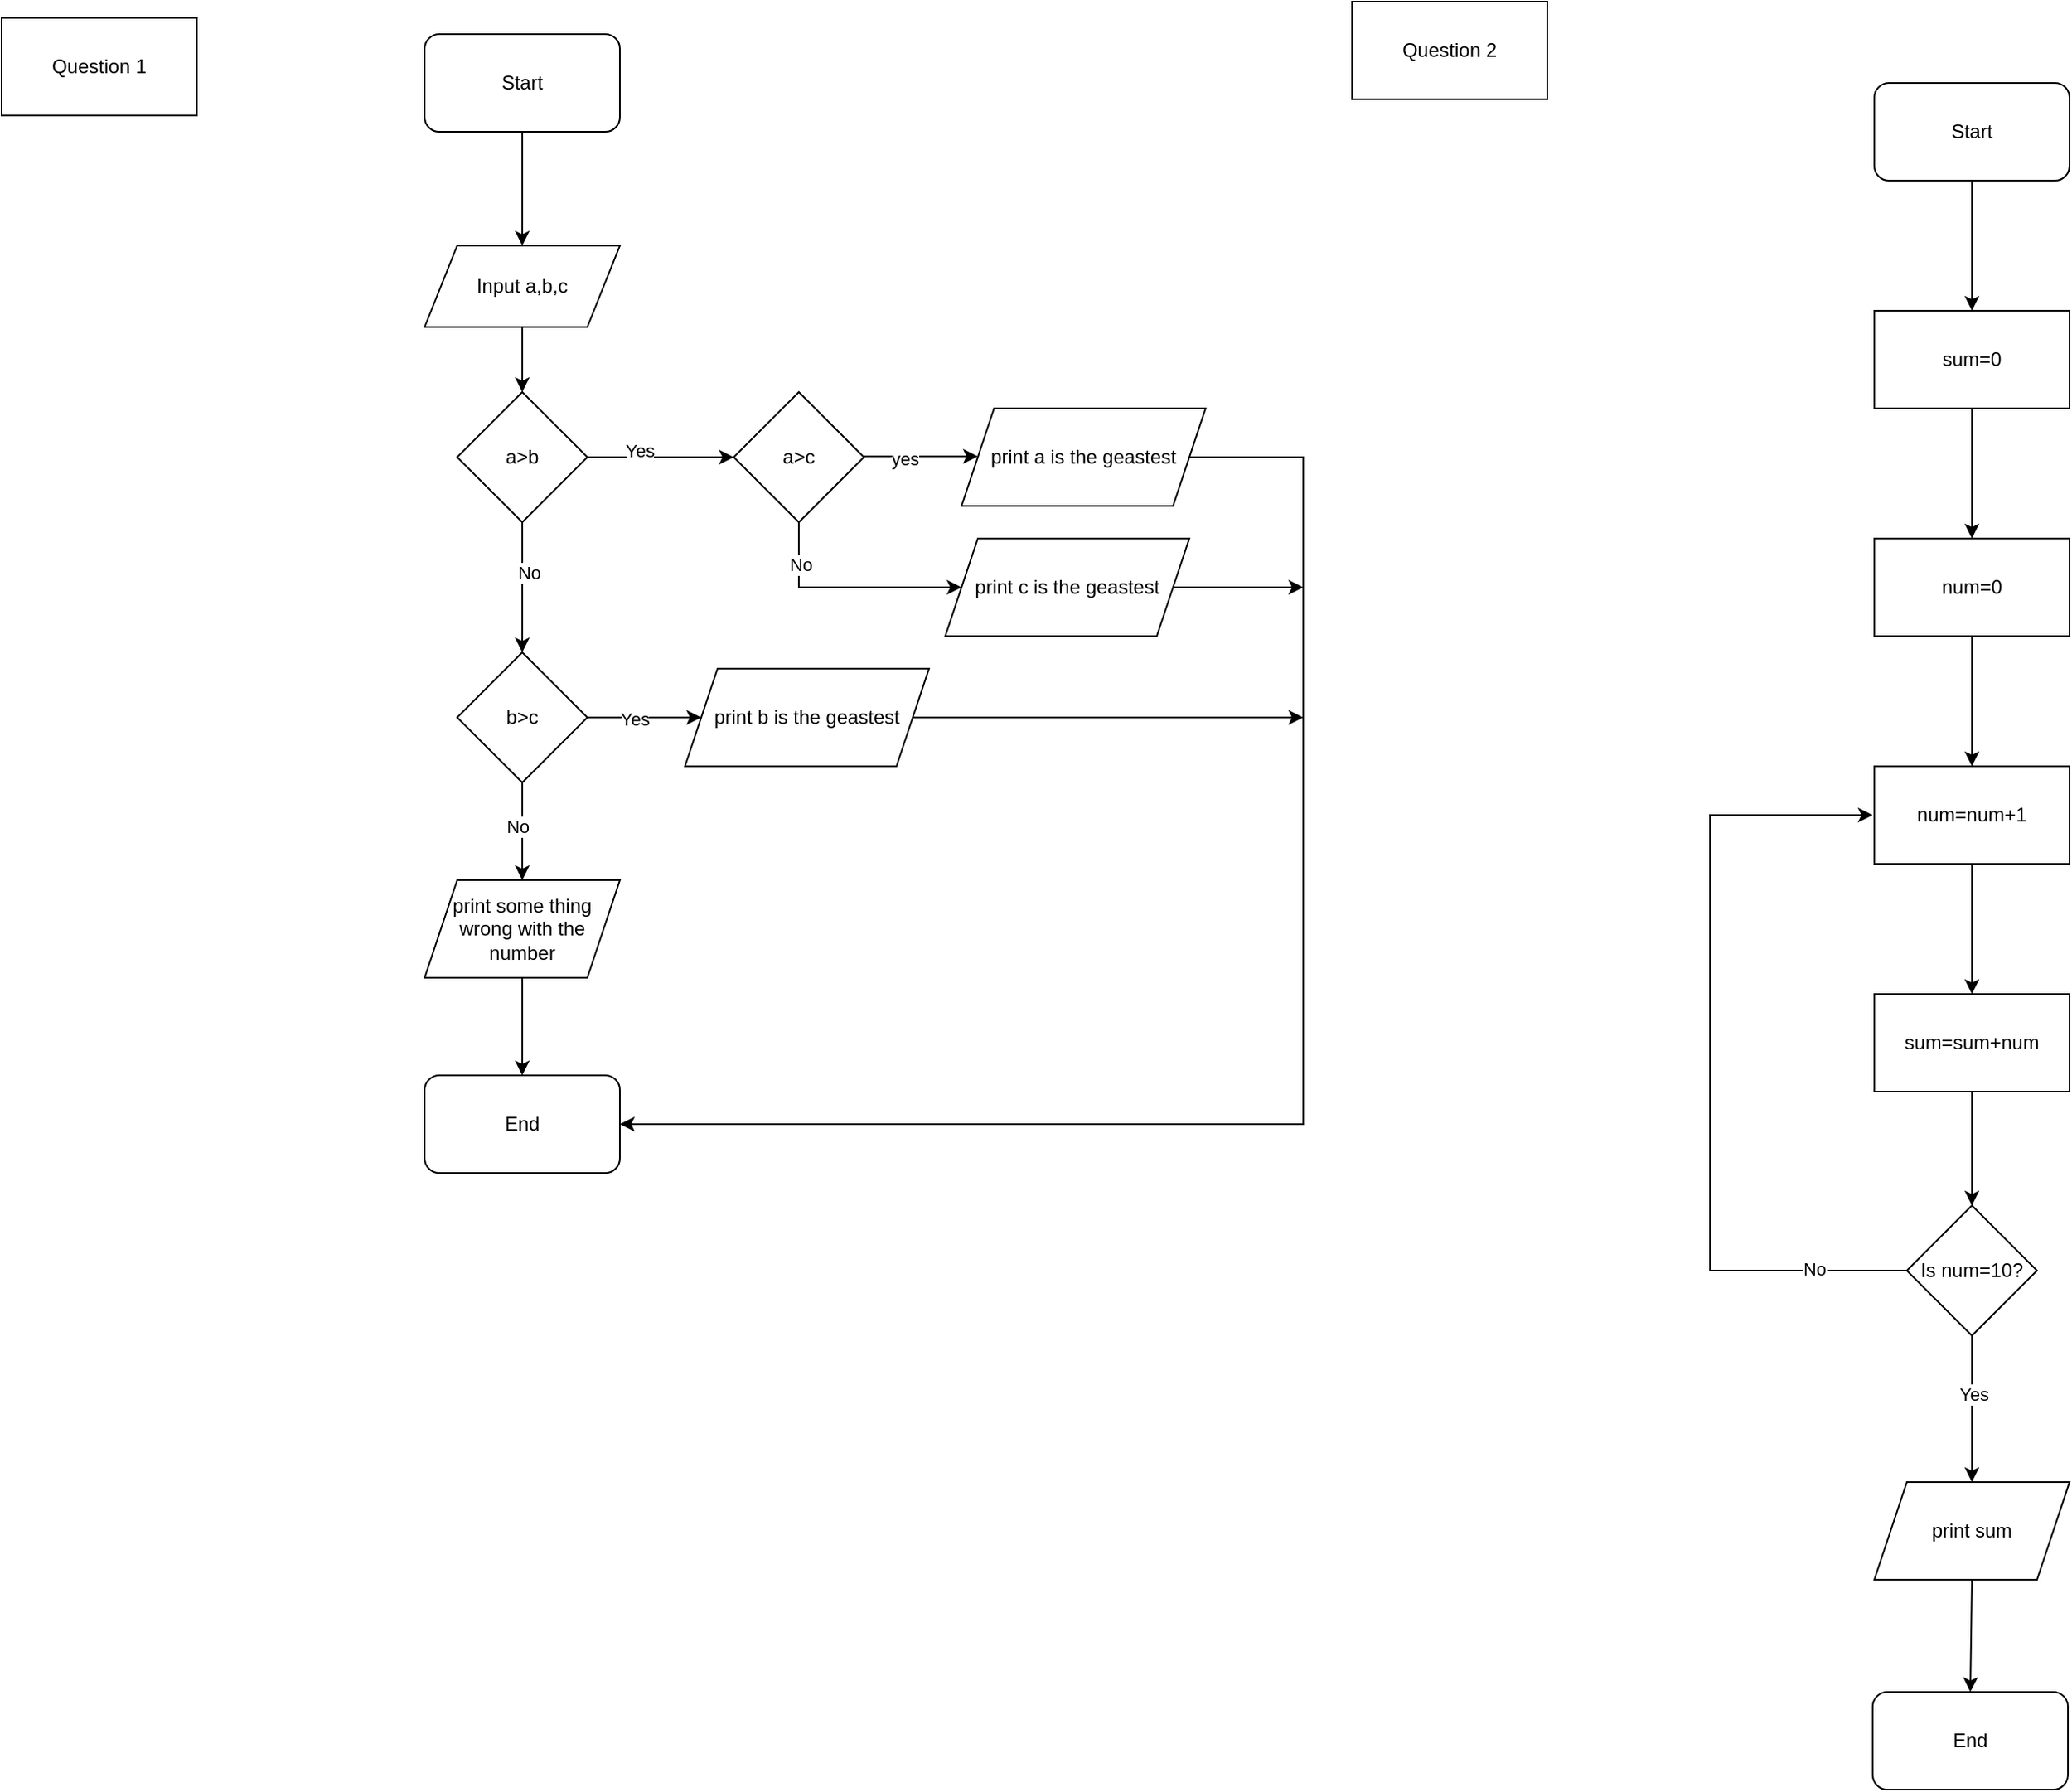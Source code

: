 <mxfile version="22.1.3" type="github">
  <diagram name="第 1 页" id="LxhMGTJQKrq0RmWp3fId">
    <mxGraphModel dx="1253" dy="711" grid="1" gridSize="10" guides="1" tooltips="1" connect="1" arrows="1" fold="1" page="1" pageScale="1" pageWidth="827" pageHeight="1169" math="0" shadow="0">
      <root>
        <mxCell id="0" />
        <mxCell id="1" parent="0" />
        <mxCell id="YxiNmTXXxCwCdmfokw9f-1" value="Input a,b,c" style="shape=parallelogram;perimeter=parallelogramPerimeter;whiteSpace=wrap;html=1;fixedSize=1;" parent="1" vertex="1">
          <mxGeometry x="350" y="280" width="120" height="50" as="geometry" />
        </mxCell>
        <mxCell id="MdCAw-Lzw2xr19QINidt-1" value="Start" style="rounded=1;whiteSpace=wrap;html=1;" parent="1" vertex="1">
          <mxGeometry x="350" y="150" width="120" height="60" as="geometry" />
        </mxCell>
        <mxCell id="MdCAw-Lzw2xr19QINidt-5" value="" style="edgeStyle=orthogonalEdgeStyle;rounded=0;orthogonalLoop=1;jettySize=auto;html=1;" parent="1" source="MdCAw-Lzw2xr19QINidt-3" edge="1">
          <mxGeometry relative="1" as="geometry">
            <mxPoint x="540" y="410" as="targetPoint" />
          </mxGeometry>
        </mxCell>
        <mxCell id="MdCAw-Lzw2xr19QINidt-6" value="Yes" style="edgeLabel;html=1;align=center;verticalAlign=middle;resizable=0;points=[];" parent="MdCAw-Lzw2xr19QINidt-5" vertex="1" connectable="0">
          <mxGeometry x="-0.307" y="4" relative="1" as="geometry">
            <mxPoint as="offset" />
          </mxGeometry>
        </mxCell>
        <mxCell id="MdCAw-Lzw2xr19QINidt-10" value="" style="edgeStyle=orthogonalEdgeStyle;rounded=0;orthogonalLoop=1;jettySize=auto;html=1;" parent="1" source="MdCAw-Lzw2xr19QINidt-3" target="MdCAw-Lzw2xr19QINidt-9" edge="1">
          <mxGeometry relative="1" as="geometry" />
        </mxCell>
        <mxCell id="MdCAw-Lzw2xr19QINidt-11" value="No" style="edgeLabel;html=1;align=center;verticalAlign=middle;resizable=0;points=[];" parent="MdCAw-Lzw2xr19QINidt-10" vertex="1" connectable="0">
          <mxGeometry x="-0.225" y="4" relative="1" as="geometry">
            <mxPoint as="offset" />
          </mxGeometry>
        </mxCell>
        <mxCell id="MdCAw-Lzw2xr19QINidt-3" value="a&amp;gt;b" style="rhombus;whiteSpace=wrap;html=1;" parent="1" vertex="1">
          <mxGeometry x="370" y="370" width="80" height="80" as="geometry" />
        </mxCell>
        <mxCell id="MdCAw-Lzw2xr19QINidt-17" value="" style="edgeStyle=orthogonalEdgeStyle;rounded=0;orthogonalLoop=1;jettySize=auto;html=1;" parent="1" edge="1">
          <mxGeometry relative="1" as="geometry">
            <mxPoint x="620" y="409.5" as="sourcePoint" />
            <mxPoint x="690" y="409.5" as="targetPoint" />
          </mxGeometry>
        </mxCell>
        <mxCell id="MdCAw-Lzw2xr19QINidt-26" value="yes" style="edgeLabel;html=1;align=center;verticalAlign=middle;resizable=0;points=[];" parent="MdCAw-Lzw2xr19QINidt-17" vertex="1" connectable="0">
          <mxGeometry x="-0.291" y="-1" relative="1" as="geometry">
            <mxPoint as="offset" />
          </mxGeometry>
        </mxCell>
        <mxCell id="MdCAw-Lzw2xr19QINidt-7" value="a&amp;gt;c" style="rhombus;whiteSpace=wrap;html=1;" parent="1" vertex="1">
          <mxGeometry x="540" y="370" width="80" height="80" as="geometry" />
        </mxCell>
        <mxCell id="MdCAw-Lzw2xr19QINidt-15" value="" style="edgeStyle=orthogonalEdgeStyle;rounded=0;orthogonalLoop=1;jettySize=auto;html=1;" parent="1" source="MdCAw-Lzw2xr19QINidt-9" target="MdCAw-Lzw2xr19QINidt-14" edge="1">
          <mxGeometry relative="1" as="geometry" />
        </mxCell>
        <mxCell id="MdCAw-Lzw2xr19QINidt-22" value="Yes" style="edgeLabel;html=1;align=center;verticalAlign=middle;resizable=0;points=[];" parent="MdCAw-Lzw2xr19QINidt-15" vertex="1" connectable="0">
          <mxGeometry x="-0.177" y="-1" relative="1" as="geometry">
            <mxPoint as="offset" />
          </mxGeometry>
        </mxCell>
        <mxCell id="MdCAw-Lzw2xr19QINidt-41" value="" style="edgeStyle=orthogonalEdgeStyle;rounded=0;orthogonalLoop=1;jettySize=auto;html=1;" parent="1" source="MdCAw-Lzw2xr19QINidt-9" target="MdCAw-Lzw2xr19QINidt-40" edge="1">
          <mxGeometry relative="1" as="geometry" />
        </mxCell>
        <mxCell id="7D8FU_tJ7CZbeIVJiM2J-5" value="No" style="edgeLabel;html=1;align=center;verticalAlign=middle;resizable=0;points=[];" vertex="1" connectable="0" parent="MdCAw-Lzw2xr19QINidt-41">
          <mxGeometry x="-0.099" y="-3" relative="1" as="geometry">
            <mxPoint as="offset" />
          </mxGeometry>
        </mxCell>
        <mxCell id="MdCAw-Lzw2xr19QINidt-9" value="b&amp;gt;c" style="rhombus;whiteSpace=wrap;html=1;" parent="1" vertex="1">
          <mxGeometry x="370" y="530" width="80" height="80" as="geometry" />
        </mxCell>
        <mxCell id="MdCAw-Lzw2xr19QINidt-14" value="print b is the geastest" style="shape=parallelogram;perimeter=parallelogramPerimeter;whiteSpace=wrap;html=1;fixedSize=1;" parent="1" vertex="1">
          <mxGeometry x="510" y="540" width="150" height="60" as="geometry" />
        </mxCell>
        <mxCell id="MdCAw-Lzw2xr19QINidt-16" value="print a is the geastest" style="shape=parallelogram;perimeter=parallelogramPerimeter;whiteSpace=wrap;html=1;fixedSize=1;" parent="1" vertex="1">
          <mxGeometry x="680" y="380" width="150" height="60" as="geometry" />
        </mxCell>
        <mxCell id="MdCAw-Lzw2xr19QINidt-20" value="print c is the geastest" style="shape=parallelogram;perimeter=parallelogramPerimeter;whiteSpace=wrap;html=1;fixedSize=1;" parent="1" vertex="1">
          <mxGeometry x="670" y="460" width="150" height="60" as="geometry" />
        </mxCell>
        <mxCell id="MdCAw-Lzw2xr19QINidt-34" value="" style="endArrow=classic;html=1;rounded=0;entryX=0;entryY=0.5;entryDx=0;entryDy=0;exitX=0.5;exitY=1;exitDx=0;exitDy=0;" parent="1" source="MdCAw-Lzw2xr19QINidt-7" target="MdCAw-Lzw2xr19QINidt-20" edge="1">
          <mxGeometry width="50" height="50" relative="1" as="geometry">
            <mxPoint x="390" y="550" as="sourcePoint" />
            <mxPoint x="440" y="500" as="targetPoint" />
            <Array as="points">
              <mxPoint x="580" y="490" />
            </Array>
          </mxGeometry>
        </mxCell>
        <mxCell id="MdCAw-Lzw2xr19QINidt-36" value="No" style="edgeLabel;html=1;align=center;verticalAlign=middle;resizable=0;points=[];" parent="MdCAw-Lzw2xr19QINidt-34" vertex="1" connectable="0">
          <mxGeometry x="-0.626" y="1" relative="1" as="geometry">
            <mxPoint as="offset" />
          </mxGeometry>
        </mxCell>
        <mxCell id="MdCAw-Lzw2xr19QINidt-35" value="" style="endArrow=classic;html=1;rounded=0;exitX=1;exitY=0.5;exitDx=0;exitDy=0;entryX=1;entryY=0.5;entryDx=0;entryDy=0;" parent="1" source="MdCAw-Lzw2xr19QINidt-16" target="MdCAw-Lzw2xr19QINidt-39" edge="1">
          <mxGeometry width="50" height="50" relative="1" as="geometry">
            <mxPoint x="860" y="430" as="sourcePoint" />
            <mxPoint x="450" y="680" as="targetPoint" />
            <Array as="points">
              <mxPoint x="890" y="410" />
              <mxPoint x="890" y="820" />
            </Array>
          </mxGeometry>
        </mxCell>
        <mxCell id="MdCAw-Lzw2xr19QINidt-37" value="" style="endArrow=classic;html=1;rounded=0;exitX=1;exitY=0.5;exitDx=0;exitDy=0;" parent="1" source="MdCAw-Lzw2xr19QINidt-20" edge="1">
          <mxGeometry width="50" height="50" relative="1" as="geometry">
            <mxPoint x="600" y="440" as="sourcePoint" />
            <mxPoint x="890" y="490" as="targetPoint" />
          </mxGeometry>
        </mxCell>
        <mxCell id="MdCAw-Lzw2xr19QINidt-38" value="" style="endArrow=classic;html=1;rounded=0;exitX=1;exitY=0.5;exitDx=0;exitDy=0;" parent="1" source="MdCAw-Lzw2xr19QINidt-14" edge="1">
          <mxGeometry width="50" height="50" relative="1" as="geometry">
            <mxPoint x="600" y="440" as="sourcePoint" />
            <mxPoint x="890" y="570" as="targetPoint" />
          </mxGeometry>
        </mxCell>
        <mxCell id="MdCAw-Lzw2xr19QINidt-39" value="End" style="rounded=1;whiteSpace=wrap;html=1;" parent="1" vertex="1">
          <mxGeometry x="350" y="790" width="120" height="60" as="geometry" />
        </mxCell>
        <mxCell id="MdCAw-Lzw2xr19QINidt-40" value="print some thing wrong with the number" style="shape=parallelogram;perimeter=parallelogramPerimeter;whiteSpace=wrap;html=1;fixedSize=1;" parent="1" vertex="1">
          <mxGeometry x="350" y="670" width="120" height="60" as="geometry" />
        </mxCell>
        <mxCell id="MdCAw-Lzw2xr19QINidt-43" value="" style="endArrow=classic;html=1;rounded=0;exitX=0.5;exitY=1;exitDx=0;exitDy=0;entryX=0.5;entryY=0;entryDx=0;entryDy=0;" parent="1" source="MdCAw-Lzw2xr19QINidt-40" target="MdCAw-Lzw2xr19QINidt-39" edge="1">
          <mxGeometry width="50" height="50" relative="1" as="geometry">
            <mxPoint x="600" y="560" as="sourcePoint" />
            <mxPoint x="650" y="510" as="targetPoint" />
          </mxGeometry>
        </mxCell>
        <mxCell id="7D8FU_tJ7CZbeIVJiM2J-1" value="Question 1" style="rounded=0;whiteSpace=wrap;html=1;" vertex="1" parent="1">
          <mxGeometry x="90" y="140" width="120" height="60" as="geometry" />
        </mxCell>
        <mxCell id="7D8FU_tJ7CZbeIVJiM2J-2" value="Question 2" style="rounded=0;whiteSpace=wrap;html=1;" vertex="1" parent="1">
          <mxGeometry x="920" y="130" width="120" height="60" as="geometry" />
        </mxCell>
        <mxCell id="7D8FU_tJ7CZbeIVJiM2J-13" value="" style="edgeStyle=orthogonalEdgeStyle;rounded=0;orthogonalLoop=1;jettySize=auto;html=1;" edge="1" parent="1" source="7D8FU_tJ7CZbeIVJiM2J-4">
          <mxGeometry relative="1" as="geometry">
            <mxPoint x="1301" y="320" as="targetPoint" />
          </mxGeometry>
        </mxCell>
        <mxCell id="7D8FU_tJ7CZbeIVJiM2J-4" value="Start" style="rounded=1;whiteSpace=wrap;html=1;" vertex="1" parent="1">
          <mxGeometry x="1241" y="180" width="120" height="60" as="geometry" />
        </mxCell>
        <mxCell id="7D8FU_tJ7CZbeIVJiM2J-6" value="" style="endArrow=classic;html=1;rounded=0;exitX=0.5;exitY=1;exitDx=0;exitDy=0;entryX=0.5;entryY=0;entryDx=0;entryDy=0;" edge="1" parent="1" source="MdCAw-Lzw2xr19QINidt-1" target="YxiNmTXXxCwCdmfokw9f-1">
          <mxGeometry width="50" height="50" relative="1" as="geometry">
            <mxPoint x="710" y="340" as="sourcePoint" />
            <mxPoint x="760" y="290" as="targetPoint" />
          </mxGeometry>
        </mxCell>
        <mxCell id="7D8FU_tJ7CZbeIVJiM2J-7" value="" style="endArrow=classic;html=1;rounded=0;exitX=0.5;exitY=1;exitDx=0;exitDy=0;entryX=0.5;entryY=0;entryDx=0;entryDy=0;" edge="1" parent="1" source="YxiNmTXXxCwCdmfokw9f-1" target="MdCAw-Lzw2xr19QINidt-3">
          <mxGeometry width="50" height="50" relative="1" as="geometry">
            <mxPoint x="700" y="440" as="sourcePoint" />
            <mxPoint x="750" y="390" as="targetPoint" />
          </mxGeometry>
        </mxCell>
        <mxCell id="7D8FU_tJ7CZbeIVJiM2J-9" value="End" style="rounded=1;whiteSpace=wrap;html=1;" vertex="1" parent="1">
          <mxGeometry x="1240" y="1169" width="120" height="60" as="geometry" />
        </mxCell>
        <mxCell id="7D8FU_tJ7CZbeIVJiM2J-16" value="" style="edgeStyle=orthogonalEdgeStyle;rounded=0;orthogonalLoop=1;jettySize=auto;html=1;" edge="1" parent="1" source="7D8FU_tJ7CZbeIVJiM2J-14" target="7D8FU_tJ7CZbeIVJiM2J-15">
          <mxGeometry relative="1" as="geometry" />
        </mxCell>
        <mxCell id="7D8FU_tJ7CZbeIVJiM2J-14" value="sum=0" style="rounded=0;whiteSpace=wrap;html=1;" vertex="1" parent="1">
          <mxGeometry x="1241" y="320" width="120" height="60" as="geometry" />
        </mxCell>
        <mxCell id="7D8FU_tJ7CZbeIVJiM2J-18" value="" style="edgeStyle=orthogonalEdgeStyle;rounded=0;orthogonalLoop=1;jettySize=auto;html=1;" edge="1" parent="1" source="7D8FU_tJ7CZbeIVJiM2J-15" target="7D8FU_tJ7CZbeIVJiM2J-17">
          <mxGeometry relative="1" as="geometry" />
        </mxCell>
        <mxCell id="7D8FU_tJ7CZbeIVJiM2J-15" value="num=0" style="rounded=0;whiteSpace=wrap;html=1;" vertex="1" parent="1">
          <mxGeometry x="1241" y="460" width="120" height="60" as="geometry" />
        </mxCell>
        <mxCell id="7D8FU_tJ7CZbeIVJiM2J-20" value="" style="edgeStyle=orthogonalEdgeStyle;rounded=0;orthogonalLoop=1;jettySize=auto;html=1;" edge="1" parent="1" source="7D8FU_tJ7CZbeIVJiM2J-17" target="7D8FU_tJ7CZbeIVJiM2J-19">
          <mxGeometry relative="1" as="geometry" />
        </mxCell>
        <mxCell id="7D8FU_tJ7CZbeIVJiM2J-17" value="num=num+1" style="rounded=0;whiteSpace=wrap;html=1;" vertex="1" parent="1">
          <mxGeometry x="1241" y="600" width="120" height="60" as="geometry" />
        </mxCell>
        <mxCell id="7D8FU_tJ7CZbeIVJiM2J-22" value="" style="edgeStyle=orthogonalEdgeStyle;rounded=0;orthogonalLoop=1;jettySize=auto;html=1;" edge="1" parent="1" source="7D8FU_tJ7CZbeIVJiM2J-19" target="7D8FU_tJ7CZbeIVJiM2J-21">
          <mxGeometry relative="1" as="geometry" />
        </mxCell>
        <mxCell id="7D8FU_tJ7CZbeIVJiM2J-19" value="sum=sum+num" style="rounded=0;whiteSpace=wrap;html=1;" vertex="1" parent="1">
          <mxGeometry x="1241" y="740" width="120" height="60" as="geometry" />
        </mxCell>
        <mxCell id="7D8FU_tJ7CZbeIVJiM2J-24" value="" style="edgeStyle=orthogonalEdgeStyle;rounded=0;orthogonalLoop=1;jettySize=auto;html=1;" edge="1" parent="1" source="7D8FU_tJ7CZbeIVJiM2J-21" target="7D8FU_tJ7CZbeIVJiM2J-23">
          <mxGeometry relative="1" as="geometry" />
        </mxCell>
        <mxCell id="7D8FU_tJ7CZbeIVJiM2J-27" value="Yes" style="edgeLabel;html=1;align=center;verticalAlign=middle;resizable=0;points=[];" vertex="1" connectable="0" parent="7D8FU_tJ7CZbeIVJiM2J-24">
          <mxGeometry x="-0.215" y="1" relative="1" as="geometry">
            <mxPoint as="offset" />
          </mxGeometry>
        </mxCell>
        <mxCell id="7D8FU_tJ7CZbeIVJiM2J-21" value="Is num=10?" style="rhombus;whiteSpace=wrap;html=1;rounded=0;" vertex="1" parent="1">
          <mxGeometry x="1261" y="870" width="80" height="80" as="geometry" />
        </mxCell>
        <mxCell id="7D8FU_tJ7CZbeIVJiM2J-23" value="print sum" style="shape=parallelogram;perimeter=parallelogramPerimeter;whiteSpace=wrap;html=1;fixedSize=1;rounded=0;" vertex="1" parent="1">
          <mxGeometry x="1241" y="1040" width="120" height="60" as="geometry" />
        </mxCell>
        <mxCell id="7D8FU_tJ7CZbeIVJiM2J-25" value="" style="endArrow=classic;html=1;rounded=0;entryX=0.5;entryY=0;entryDx=0;entryDy=0;exitX=0.5;exitY=1;exitDx=0;exitDy=0;" edge="1" parent="1" source="7D8FU_tJ7CZbeIVJiM2J-23" target="7D8FU_tJ7CZbeIVJiM2J-9">
          <mxGeometry width="50" height="50" relative="1" as="geometry">
            <mxPoint x="1110" y="1020" as="sourcePoint" />
            <mxPoint x="1160" y="970" as="targetPoint" />
          </mxGeometry>
        </mxCell>
        <mxCell id="7D8FU_tJ7CZbeIVJiM2J-26" value="" style="endArrow=classic;html=1;rounded=0;exitX=0;exitY=0.5;exitDx=0;exitDy=0;" edge="1" parent="1" source="7D8FU_tJ7CZbeIVJiM2J-21">
          <mxGeometry width="50" height="50" relative="1" as="geometry">
            <mxPoint x="1110" y="820" as="sourcePoint" />
            <mxPoint x="1240" y="630" as="targetPoint" />
            <Array as="points">
              <mxPoint x="1140" y="910" />
              <mxPoint x="1140" y="630" />
            </Array>
          </mxGeometry>
        </mxCell>
        <mxCell id="7D8FU_tJ7CZbeIVJiM2J-28" value="No" style="edgeLabel;html=1;align=center;verticalAlign=middle;resizable=0;points=[];" vertex="1" connectable="0" parent="7D8FU_tJ7CZbeIVJiM2J-26">
          <mxGeometry x="-0.77" y="-1" relative="1" as="geometry">
            <mxPoint as="offset" />
          </mxGeometry>
        </mxCell>
      </root>
    </mxGraphModel>
  </diagram>
</mxfile>
